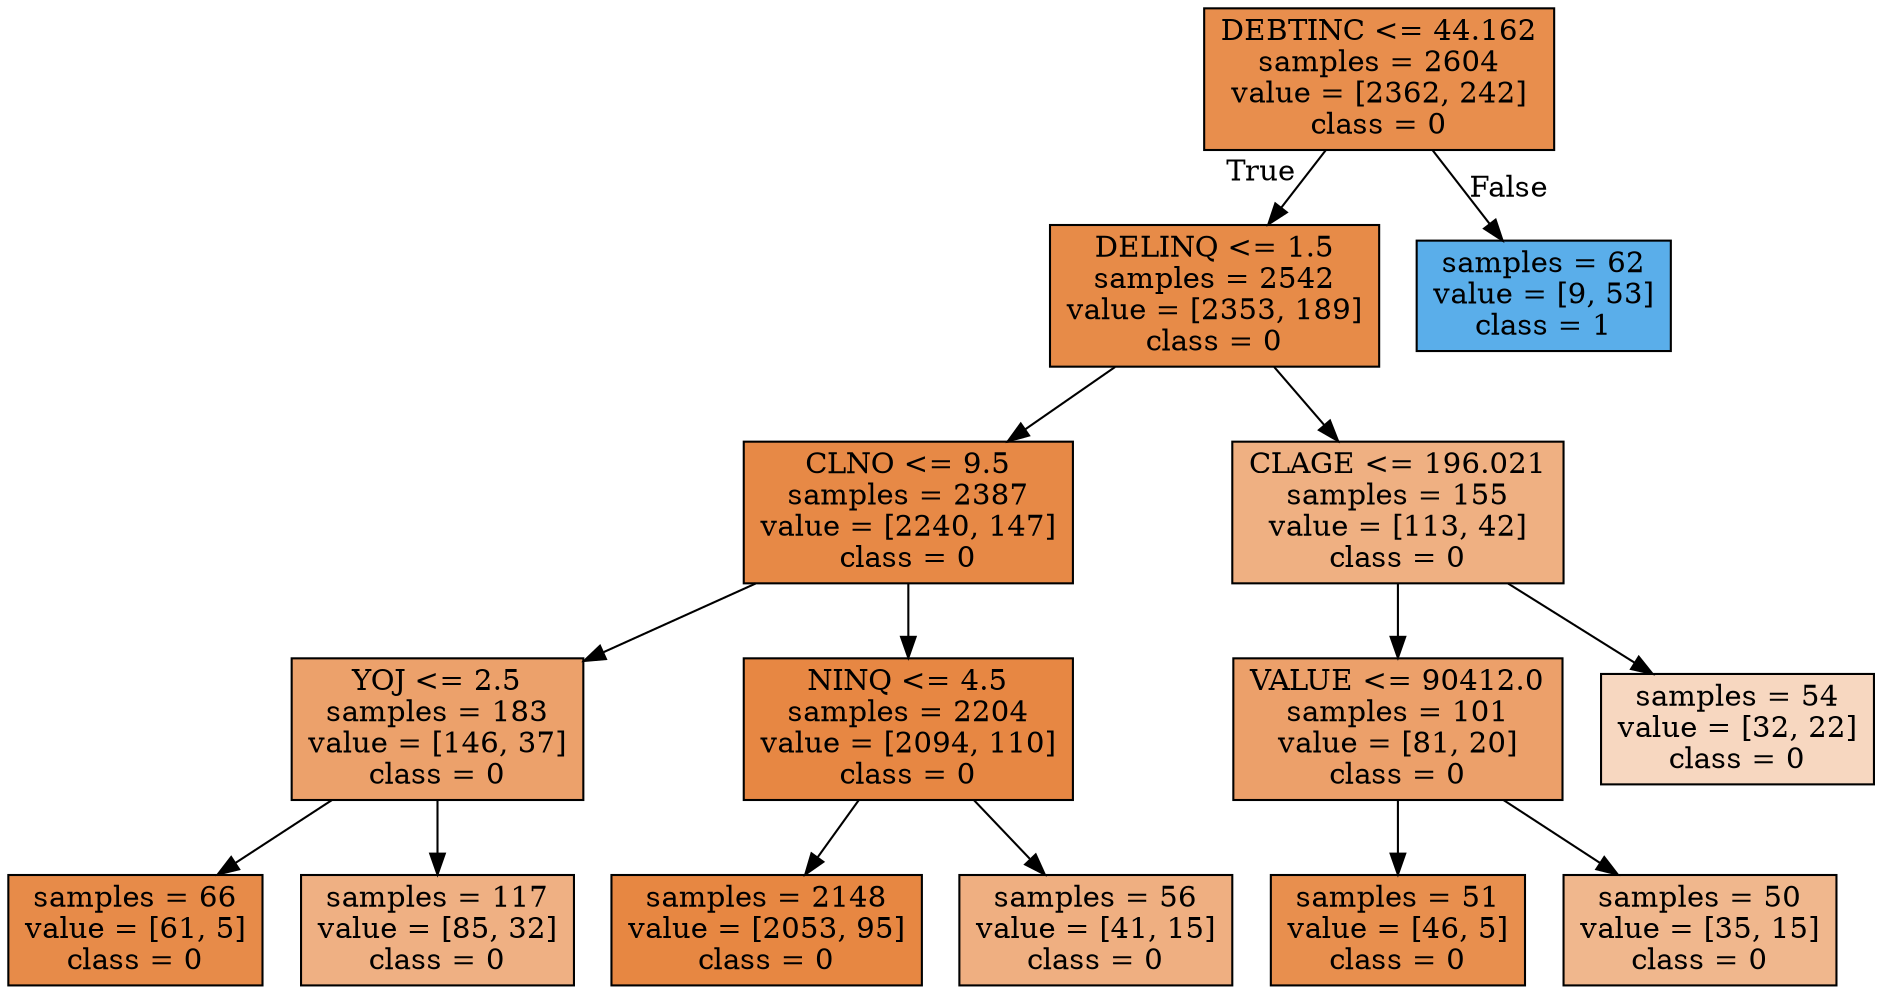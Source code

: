 digraph Tree {
node [shape=box, style="filled", color="black"] ;
0 [label="DEBTINC <= 44.162\nsamples = 2604\nvalue = [2362, 242]\nclass = 0", fillcolor="#e58139e5"] ;
1 [label="DELINQ <= 1.5\nsamples = 2542\nvalue = [2353, 189]\nclass = 0", fillcolor="#e58139eb"] ;
0 -> 1 [labeldistance=2.5, labelangle=45, headlabel="True"] ;
2 [label="CLNO <= 9.5\nsamples = 2387\nvalue = [2240, 147]\nclass = 0", fillcolor="#e58139ee"] ;
1 -> 2 ;
3 [label="YOJ <= 2.5\nsamples = 183\nvalue = [146, 37]\nclass = 0", fillcolor="#e58139be"] ;
2 -> 3 ;
4 [label="samples = 66\nvalue = [61, 5]\nclass = 0", fillcolor="#e58139ea"] ;
3 -> 4 ;
5 [label="samples = 117\nvalue = [85, 32]\nclass = 0", fillcolor="#e581399f"] ;
3 -> 5 ;
6 [label="NINQ <= 4.5\nsamples = 2204\nvalue = [2094, 110]\nclass = 0", fillcolor="#e58139f2"] ;
2 -> 6 ;
7 [label="samples = 2148\nvalue = [2053, 95]\nclass = 0", fillcolor="#e58139f3"] ;
6 -> 7 ;
8 [label="samples = 56\nvalue = [41, 15]\nclass = 0", fillcolor="#e58139a2"] ;
6 -> 8 ;
9 [label="CLAGE <= 196.021\nsamples = 155\nvalue = [113, 42]\nclass = 0", fillcolor="#e58139a0"] ;
1 -> 9 ;
10 [label="VALUE <= 90412.0\nsamples = 101\nvalue = [81, 20]\nclass = 0", fillcolor="#e58139c0"] ;
9 -> 10 ;
11 [label="samples = 51\nvalue = [46, 5]\nclass = 0", fillcolor="#e58139e3"] ;
10 -> 11 ;
12 [label="samples = 50\nvalue = [35, 15]\nclass = 0", fillcolor="#e5813992"] ;
10 -> 12 ;
13 [label="samples = 54\nvalue = [32, 22]\nclass = 0", fillcolor="#e5813950"] ;
9 -> 13 ;
14 [label="samples = 62\nvalue = [9, 53]\nclass = 1", fillcolor="#399de5d4"] ;
0 -> 14 [labeldistance=2.5, labelangle=-45, headlabel="False"] ;
}